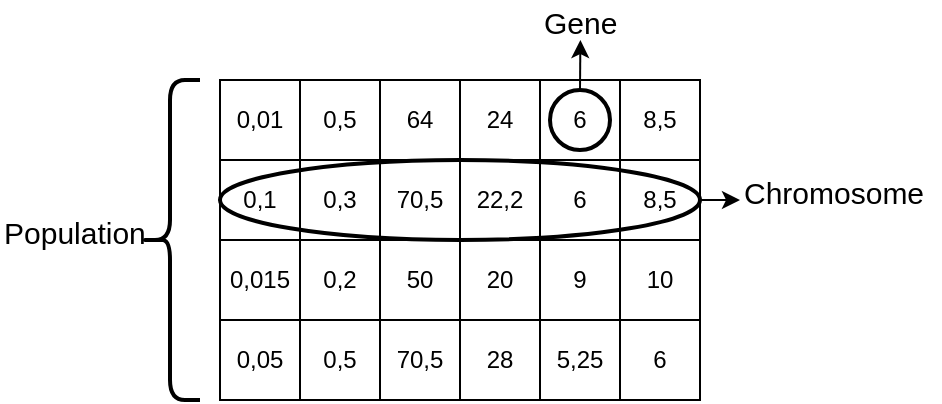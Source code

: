 <mxfile version="11.0.5" type="device"><diagram id="8BykJtwKUNW7mLoYXd8D" name="Page-1"><mxGraphModel dx="981" dy="555" grid="1" gridSize="10" guides="1" tooltips="1" connect="1" arrows="1" fold="1" page="1" pageScale="1" pageWidth="850" pageHeight="1100" math="0" shadow="0"><root><mxCell id="0"/><mxCell id="1" parent="0"/><mxCell id="InScXX7SMrwgWPO9UVvm-7" value="&lt;div&gt;0,1&lt;/div&gt;" style="rounded=0;whiteSpace=wrap;html=1;" parent="1" vertex="1"><mxGeometry x="280" y="285" width="40" height="40" as="geometry"/></mxCell><mxCell id="InScXX7SMrwgWPO9UVvm-8" value="&lt;div&gt;0,3&lt;/div&gt;" style="rounded=0;whiteSpace=wrap;html=1;" parent="1" vertex="1"><mxGeometry x="320" y="285" width="40" height="40" as="geometry"/></mxCell><mxCell id="InScXX7SMrwgWPO9UVvm-9" value="70,5" style="rounded=0;whiteSpace=wrap;html=1;" parent="1" vertex="1"><mxGeometry x="360" y="285" width="40" height="40" as="geometry"/></mxCell><mxCell id="InScXX7SMrwgWPO9UVvm-10" value="22,2" style="rounded=0;whiteSpace=wrap;html=1;" parent="1" vertex="1"><mxGeometry x="400" y="285" width="40" height="40" as="geometry"/></mxCell><mxCell id="InScXX7SMrwgWPO9UVvm-11" value="6" style="rounded=0;whiteSpace=wrap;html=1;" parent="1" vertex="1"><mxGeometry x="440" y="285" width="40" height="40" as="geometry"/></mxCell><mxCell id="InScXX7SMrwgWPO9UVvm-12" value="8,5" style="rounded=0;whiteSpace=wrap;html=1;" parent="1" vertex="1"><mxGeometry x="480" y="285" width="40" height="40" as="geometry"/></mxCell><mxCell id="InScXX7SMrwgWPO9UVvm-83" value="0,01" style="rounded=0;whiteSpace=wrap;html=1;" parent="1" vertex="1"><mxGeometry x="280" y="245" width="40" height="40" as="geometry"/></mxCell><mxCell id="InScXX7SMrwgWPO9UVvm-84" value="0,5" style="rounded=0;whiteSpace=wrap;html=1;" parent="1" vertex="1"><mxGeometry x="320" y="245" width="40" height="40" as="geometry"/></mxCell><mxCell id="InScXX7SMrwgWPO9UVvm-85" value="64" style="rounded=0;whiteSpace=wrap;html=1;" parent="1" vertex="1"><mxGeometry x="360" y="245" width="40" height="40" as="geometry"/></mxCell><mxCell id="InScXX7SMrwgWPO9UVvm-86" value="24" style="rounded=0;whiteSpace=wrap;html=1;" parent="1" vertex="1"><mxGeometry x="400" y="245" width="40" height="40" as="geometry"/></mxCell><mxCell id="InScXX7SMrwgWPO9UVvm-87" value="6" style="rounded=0;whiteSpace=wrap;html=1;" parent="1" vertex="1"><mxGeometry x="440" y="245" width="40" height="40" as="geometry"/></mxCell><mxCell id="InScXX7SMrwgWPO9UVvm-88" value="8,5" style="rounded=0;whiteSpace=wrap;html=1;" parent="1" vertex="1"><mxGeometry x="480" y="245" width="40" height="40" as="geometry"/></mxCell><mxCell id="kdn8UAm6SUyi1trixGRF-1" value="0,015" style="rounded=0;whiteSpace=wrap;html=1;" vertex="1" parent="1"><mxGeometry x="280" y="325" width="40" height="40" as="geometry"/></mxCell><mxCell id="kdn8UAm6SUyi1trixGRF-2" value="0,2" style="rounded=0;whiteSpace=wrap;html=1;" vertex="1" parent="1"><mxGeometry x="320" y="325" width="40" height="40" as="geometry"/></mxCell><mxCell id="kdn8UAm6SUyi1trixGRF-3" value="50" style="rounded=0;whiteSpace=wrap;html=1;" vertex="1" parent="1"><mxGeometry x="360" y="325" width="40" height="40" as="geometry"/></mxCell><mxCell id="kdn8UAm6SUyi1trixGRF-4" value="&lt;div&gt;20&lt;/div&gt;" style="rounded=0;whiteSpace=wrap;html=1;" vertex="1" parent="1"><mxGeometry x="400" y="325" width="40" height="40" as="geometry"/></mxCell><mxCell id="kdn8UAm6SUyi1trixGRF-5" value="&lt;div&gt;9&lt;/div&gt;" style="rounded=0;whiteSpace=wrap;html=1;" vertex="1" parent="1"><mxGeometry x="440" y="325" width="40" height="40" as="geometry"/></mxCell><mxCell id="kdn8UAm6SUyi1trixGRF-6" value="10" style="rounded=0;whiteSpace=wrap;html=1;" vertex="1" parent="1"><mxGeometry x="480" y="325" width="40" height="40" as="geometry"/></mxCell><mxCell id="kdn8UAm6SUyi1trixGRF-8" value="&lt;div&gt;0,05&lt;/div&gt;" style="rounded=0;whiteSpace=wrap;html=1;" vertex="1" parent="1"><mxGeometry x="280" y="365" width="40" height="40" as="geometry"/></mxCell><mxCell id="kdn8UAm6SUyi1trixGRF-9" value="0,5" style="rounded=0;whiteSpace=wrap;html=1;" vertex="1" parent="1"><mxGeometry x="320" y="365" width="40" height="40" as="geometry"/></mxCell><mxCell id="kdn8UAm6SUyi1trixGRF-10" value="70,5" style="rounded=0;whiteSpace=wrap;html=1;" vertex="1" parent="1"><mxGeometry x="360" y="365" width="40" height="40" as="geometry"/></mxCell><mxCell id="kdn8UAm6SUyi1trixGRF-11" value="&lt;div&gt;28&lt;/div&gt;" style="rounded=0;whiteSpace=wrap;html=1;" vertex="1" parent="1"><mxGeometry x="400" y="365" width="40" height="40" as="geometry"/></mxCell><mxCell id="kdn8UAm6SUyi1trixGRF-12" value="&lt;div&gt;5,25&lt;/div&gt;" style="rounded=0;whiteSpace=wrap;html=1;" vertex="1" parent="1"><mxGeometry x="440" y="365" width="40" height="40" as="geometry"/></mxCell><mxCell id="kdn8UAm6SUyi1trixGRF-13" value="6" style="rounded=0;whiteSpace=wrap;html=1;" vertex="1" parent="1"><mxGeometry x="480" y="365" width="40" height="40" as="geometry"/></mxCell><mxCell id="kdn8UAm6SUyi1trixGRF-14" value="" style="shape=curlyBracket;whiteSpace=wrap;html=1;rounded=1;strokeWidth=2;" vertex="1" parent="1"><mxGeometry x="240" y="245" width="30" height="160" as="geometry"/></mxCell><mxCell id="kdn8UAm6SUyi1trixGRF-23" style="edgeStyle=orthogonalEdgeStyle;rounded=0;orthogonalLoop=1;jettySize=auto;html=1;exitX=0.5;exitY=0;exitDx=0;exitDy=0;fontColor=#000000;" edge="1" parent="1" source="kdn8UAm6SUyi1trixGRF-16"><mxGeometry relative="1" as="geometry"><mxPoint x="460.2" y="225" as="targetPoint"/></mxGeometry></mxCell><mxCell id="kdn8UAm6SUyi1trixGRF-16" value="" style="ellipse;whiteSpace=wrap;html=1;strokeWidth=2;fillColor=none;" vertex="1" parent="1"><mxGeometry x="445" y="250" width="30" height="30" as="geometry"/></mxCell><mxCell id="kdn8UAm6SUyi1trixGRF-24" style="edgeStyle=orthogonalEdgeStyle;rounded=0;orthogonalLoop=1;jettySize=auto;html=1;exitX=1;exitY=0.5;exitDx=0;exitDy=0;fontColor=#000000;" edge="1" parent="1"><mxGeometry relative="1" as="geometry"><mxPoint x="540" y="305" as="targetPoint"/><mxPoint x="520.2" y="305" as="sourcePoint"/></mxGeometry></mxCell><mxCell id="kdn8UAm6SUyi1trixGRF-22" value="&lt;font style=&quot;font-size: 15px&quot;&gt;Population&lt;/font&gt;" style="text;html=1;resizable=0;points=[];autosize=1;align=left;verticalAlign=top;spacingTop=-4;fontColor=#000000;" vertex="1" parent="1"><mxGeometry x="170" y="310" width="80" height="20" as="geometry"/></mxCell><mxCell id="kdn8UAm6SUyi1trixGRF-27" value="&lt;div style=&quot;font-size: 15px&quot;&gt;&lt;font style=&quot;font-size: 15px&quot;&gt;Gene&lt;/font&gt;&lt;/div&gt;&lt;div style=&quot;font-size: 15px&quot;&gt;&lt;font style=&quot;font-size: 15px&quot;&gt;&lt;br&gt;&lt;/font&gt;&lt;/div&gt;" style="text;html=1;resizable=0;points=[];autosize=1;align=left;verticalAlign=top;spacingTop=-4;fontColor=#000000;" vertex="1" parent="1"><mxGeometry x="440" y="205" width="50" height="30" as="geometry"/></mxCell><mxCell id="kdn8UAm6SUyi1trixGRF-28" value="&lt;div style=&quot;font-size: 15px&quot;&gt;&lt;font style=&quot;font-size: 15px&quot;&gt;Chromosome&lt;/font&gt;&lt;/div&gt;&lt;div style=&quot;font-size: 15px&quot;&gt;&lt;font style=&quot;font-size: 15px&quot;&gt;&lt;br&gt;&lt;/font&gt;&lt;/div&gt;" style="text;html=1;resizable=0;points=[];autosize=1;align=left;verticalAlign=top;spacingTop=-4;fontColor=#000000;" vertex="1" parent="1"><mxGeometry x="540" y="290" width="100" height="30" as="geometry"/></mxCell><mxCell id="kdn8UAm6SUyi1trixGRF-29" value="" style="ellipse;whiteSpace=wrap;html=1;labelBackgroundColor=none;labelBorderColor=none;fontColor=#000000;fillColor=none;strokeWidth=2;" vertex="1" parent="1"><mxGeometry x="280" y="285" width="240" height="40" as="geometry"/></mxCell></root></mxGraphModel></diagram></mxfile>